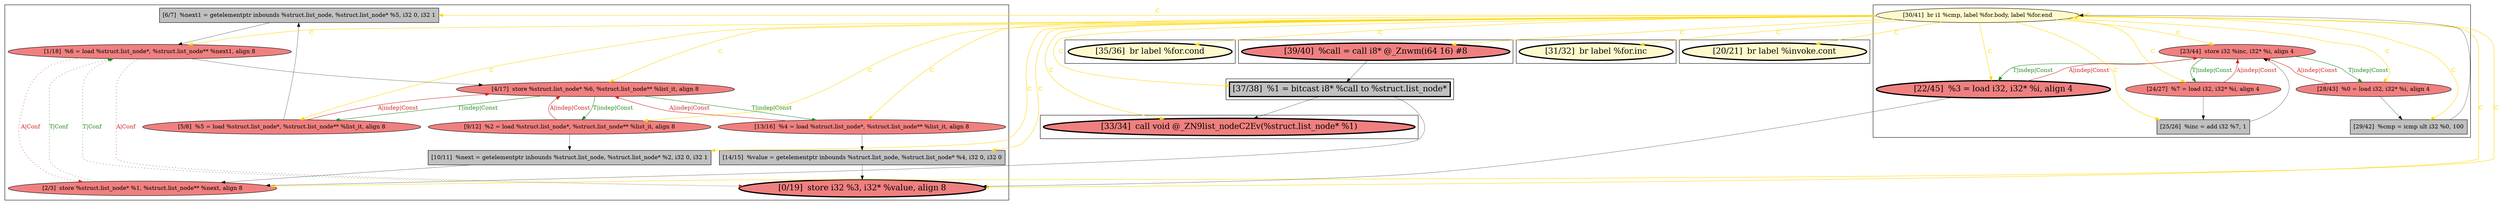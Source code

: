 
digraph G {



node790->node785 [style=solid,color=gold,label="C",penwidth=1.0,fontcolor=gold ]
node790->node771 [style=solid,color=gold,label="C",penwidth=1.0,fontcolor=gold ]
node785->node784 [style=solid,color=forestgreen,label="T|indep|Const",penwidth=1.0,fontcolor=forestgreen ]
node777->node774 [style=dotted,color=firebrick3,label="A|Conf",penwidth=1.0,fontcolor=firebrick3 ]
node772->node779 [style=solid,color=firebrick3,label="A|indep|Const",penwidth=1.0,fontcolor=firebrick3 ]
node777->node776 [style=dotted,color=firebrick3,label="A|Conf",penwidth=1.0,fontcolor=firebrick3 ]
node776->node777 [style=dotted,color=forestgreen,label="T|Conf",penwidth=1.0,fontcolor=forestgreen ]
node789->node785 [style=solid,color=firebrick3,label="A|indep|Const",penwidth=1.0,fontcolor=firebrick3 ]
node791->node782 [style=solid,color=black,label="",penwidth=0.5,fontcolor=black ]
node790->node777 [style=solid,color=gold,label="C",penwidth=1.0,fontcolor=gold ]
node780->node779 [style=solid,color=firebrick3,label="A|indep|Const",penwidth=1.0,fontcolor=firebrick3 ]
node772->node773 [style=solid,color=black,label="",penwidth=0.5,fontcolor=black ]
node790->node787 [style=solid,color=gold,label="C",penwidth=1.0,fontcolor=gold ]
node790->node775 [style=solid,color=gold,label="C",penwidth=1.0,fontcolor=gold ]
node779->node778 [style=solid,color=forestgreen,label="T|indep|Const",penwidth=1.0,fontcolor=forestgreen ]
node790->node774 [style=solid,color=gold,label="C",penwidth=1.0,fontcolor=gold ]
node790->node780 [style=solid,color=gold,label="C",penwidth=1.0,fontcolor=gold ]
node774->node777 [style=dotted,color=forestgreen,label="T|Conf",penwidth=1.0,fontcolor=forestgreen ]
node790->node779 [style=solid,color=gold,label="C",penwidth=1.0,fontcolor=gold ]
node778->node779 [style=solid,color=firebrick3,label="A|indep|Const",penwidth=1.0,fontcolor=firebrick3 ]
node790->node793 [style=solid,color=gold,label="C",penwidth=1.0,fontcolor=gold ]
node790->node773 [style=solid,color=gold,label="C",penwidth=1.0,fontcolor=gold ]
node792->node791 [style=solid,color=black,label="",penwidth=0.5,fontcolor=black ]
node790->node791 [style=solid,color=gold,label="C",penwidth=1.0,fontcolor=gold ]
node790->node792 [style=solid,color=gold,label="C",penwidth=1.0,fontcolor=gold ]
node785->node789 [style=solid,color=forestgreen,label="T|indep|Const",penwidth=1.0,fontcolor=forestgreen ]
node790->node790 [style=solid,color=gold,label="C",penwidth=1.0,fontcolor=gold ]
node790->node778 [style=solid,color=gold,label="C",penwidth=1.0,fontcolor=gold ]
node790->node783 [style=solid,color=gold,label="C",penwidth=1.0,fontcolor=gold ]
node790->node789 [style=solid,color=gold,label="C",penwidth=1.0,fontcolor=gold ]
node790->node781 [style=solid,color=gold,label="C",penwidth=1.0,fontcolor=gold ]
node780->node775 [style=solid,color=black,label="",penwidth=0.5,fontcolor=black ]
node790->node776 [style=solid,color=gold,label="C",penwidth=1.0,fontcolor=gold ]
node784->node788 [style=solid,color=black,label="",penwidth=0.5,fontcolor=black ]
node788->node790 [style=solid,color=black,label="",penwidth=0.5,fontcolor=black ]
node790->node786 [style=solid,color=gold,label="C",penwidth=1.0,fontcolor=gold ]
node790->node784 [style=solid,color=gold,label="C",penwidth=1.0,fontcolor=gold ]
node773->node774 [style=solid,color=black,label="",penwidth=0.5,fontcolor=black ]
node790->node788 [style=solid,color=gold,label="C",penwidth=1.0,fontcolor=gold ]
node771->node777 [style=solid,color=black,label="",penwidth=0.5,fontcolor=black ]
node790->node772 [style=solid,color=gold,label="C",penwidth=1.0,fontcolor=gold ]
node775->node776 [style=solid,color=black,label="",penwidth=0.5,fontcolor=black ]
node785->node786 [style=solid,color=forestgreen,label="T|indep|Const",penwidth=1.0,fontcolor=forestgreen ]
node778->node771 [style=solid,color=black,label="",penwidth=0.5,fontcolor=black ]
node790->node782 [style=solid,color=gold,label="C",penwidth=1.0,fontcolor=gold ]
node791->node776 [style=solid,color=black,label="",penwidth=0.5,fontcolor=black ]
node779->node772 [style=solid,color=forestgreen,label="T|indep|Const",penwidth=1.0,fontcolor=forestgreen ]
node777->node779 [style=solid,color=black,label="",penwidth=0.5,fontcolor=black ]
node779->node780 [style=solid,color=forestgreen,label="T|indep|Const",penwidth=1.0,fontcolor=forestgreen ]
node786->node785 [style=solid,color=firebrick3,label="A|indep|Const",penwidth=1.0,fontcolor=firebrick3 ]
node787->node785 [style=solid,color=black,label="",penwidth=0.5,fontcolor=black ]
node784->node785 [style=solid,color=firebrick3,label="A|indep|Const",penwidth=1.0,fontcolor=firebrick3 ]
node789->node787 [style=solid,color=black,label="",penwidth=0.5,fontcolor=black ]
node786->node774 [style=solid,color=black,label="",penwidth=0.5,fontcolor=black ]


subgraph cluster7 {


node793 [penwidth=3.0,fontsize=20,fillcolor=lemonchiffon,label="[35/36]  br label %for.cond",shape=ellipse,style=filled ]



}

subgraph cluster6 {


node792 [penwidth=3.0,fontsize=20,fillcolor=lightcoral,label="[39/40]  %call = call i8* @_Znwm(i64 16) #8",shape=ellipse,style=filled ]



}

subgraph cluster0 {


node780 [fillcolor=lightcoral,label="[9/12]  %2 = load %struct.list_node*, %struct.list_node** %list_it, align 8",shape=ellipse,style=filled ]
node779 [fillcolor=lightcoral,label="[4/17]  store %struct.list_node* %6, %struct.list_node** %list_it, align 8",shape=ellipse,style=filled ]
node777 [fillcolor=lightcoral,label="[1/18]  %6 = load %struct.list_node*, %struct.list_node** %next1, align 8",shape=ellipse,style=filled ]
node772 [fillcolor=lightcoral,label="[13/16]  %4 = load %struct.list_node*, %struct.list_node** %list_it, align 8",shape=ellipse,style=filled ]
node775 [fillcolor=grey,label="[10/11]  %next = getelementptr inbounds %struct.list_node, %struct.list_node* %2, i32 0, i32 1",shape=rectangle,style=filled ]
node771 [fillcolor=grey,label="[6/7]  %next1 = getelementptr inbounds %struct.list_node, %struct.list_node* %5, i32 0, i32 1",shape=rectangle,style=filled ]
node773 [fillcolor=grey,label="[14/15]  %value = getelementptr inbounds %struct.list_node, %struct.list_node* %4, i32 0, i32 0",shape=rectangle,style=filled ]
node778 [fillcolor=lightcoral,label="[5/8]  %5 = load %struct.list_node*, %struct.list_node** %list_it, align 8",shape=ellipse,style=filled ]
node774 [penwidth=3.0,fontsize=20,fillcolor=lightcoral,label="[0/19]  store i32 %3, i32* %value, align 8",shape=ellipse,style=filled ]
node776 [fillcolor=lightcoral,label="[2/3]  store %struct.list_node* %1, %struct.list_node** %next, align 8",shape=ellipse,style=filled ]



}

subgraph cluster5 {


node791 [penwidth=3.0,fontsize=20,fillcolor=grey,label="[37/38]  %1 = bitcast i8* %call to %struct.list_node*",shape=rectangle,style=filled ]



}

subgraph cluster1 {


node781 [penwidth=3.0,fontsize=20,fillcolor=lemonchiffon,label="[20/21]  br label %invoke.cont",shape=ellipse,style=filled ]



}

subgraph cluster2 {


node782 [penwidth=3.0,fontsize=20,fillcolor=lightcoral,label="[33/34]  call void @_ZN9list_nodeC2Ev(%struct.list_node* %1)",shape=ellipse,style=filled ]



}

subgraph cluster3 {


node783 [penwidth=3.0,fontsize=20,fillcolor=lemonchiffon,label="[31/32]  br label %for.inc",shape=ellipse,style=filled ]



}

subgraph cluster4 {


node790 [fillcolor=lemonchiffon,label="[30/41]  br i1 %cmp, label %for.body, label %for.end",shape=ellipse,style=filled ]
node785 [fillcolor=lightcoral,label="[23/44]  store i32 %inc, i32* %i, align 4",shape=ellipse,style=filled ]
node784 [fillcolor=lightcoral,label="[28/43]  %0 = load i32, i32* %i, align 4",shape=ellipse,style=filled ]
node786 [penwidth=3.0,fontsize=20,fillcolor=lightcoral,label="[22/45]  %3 = load i32, i32* %i, align 4",shape=ellipse,style=filled ]
node787 [fillcolor=grey,label="[25/26]  %inc = add i32 %7, 1",shape=rectangle,style=filled ]
node788 [fillcolor=grey,label="[29/42]  %cmp = icmp ult i32 %0, 100",shape=rectangle,style=filled ]
node789 [fillcolor=lightcoral,label="[24/27]  %7 = load i32, i32* %i, align 4",shape=ellipse,style=filled ]



}

}
